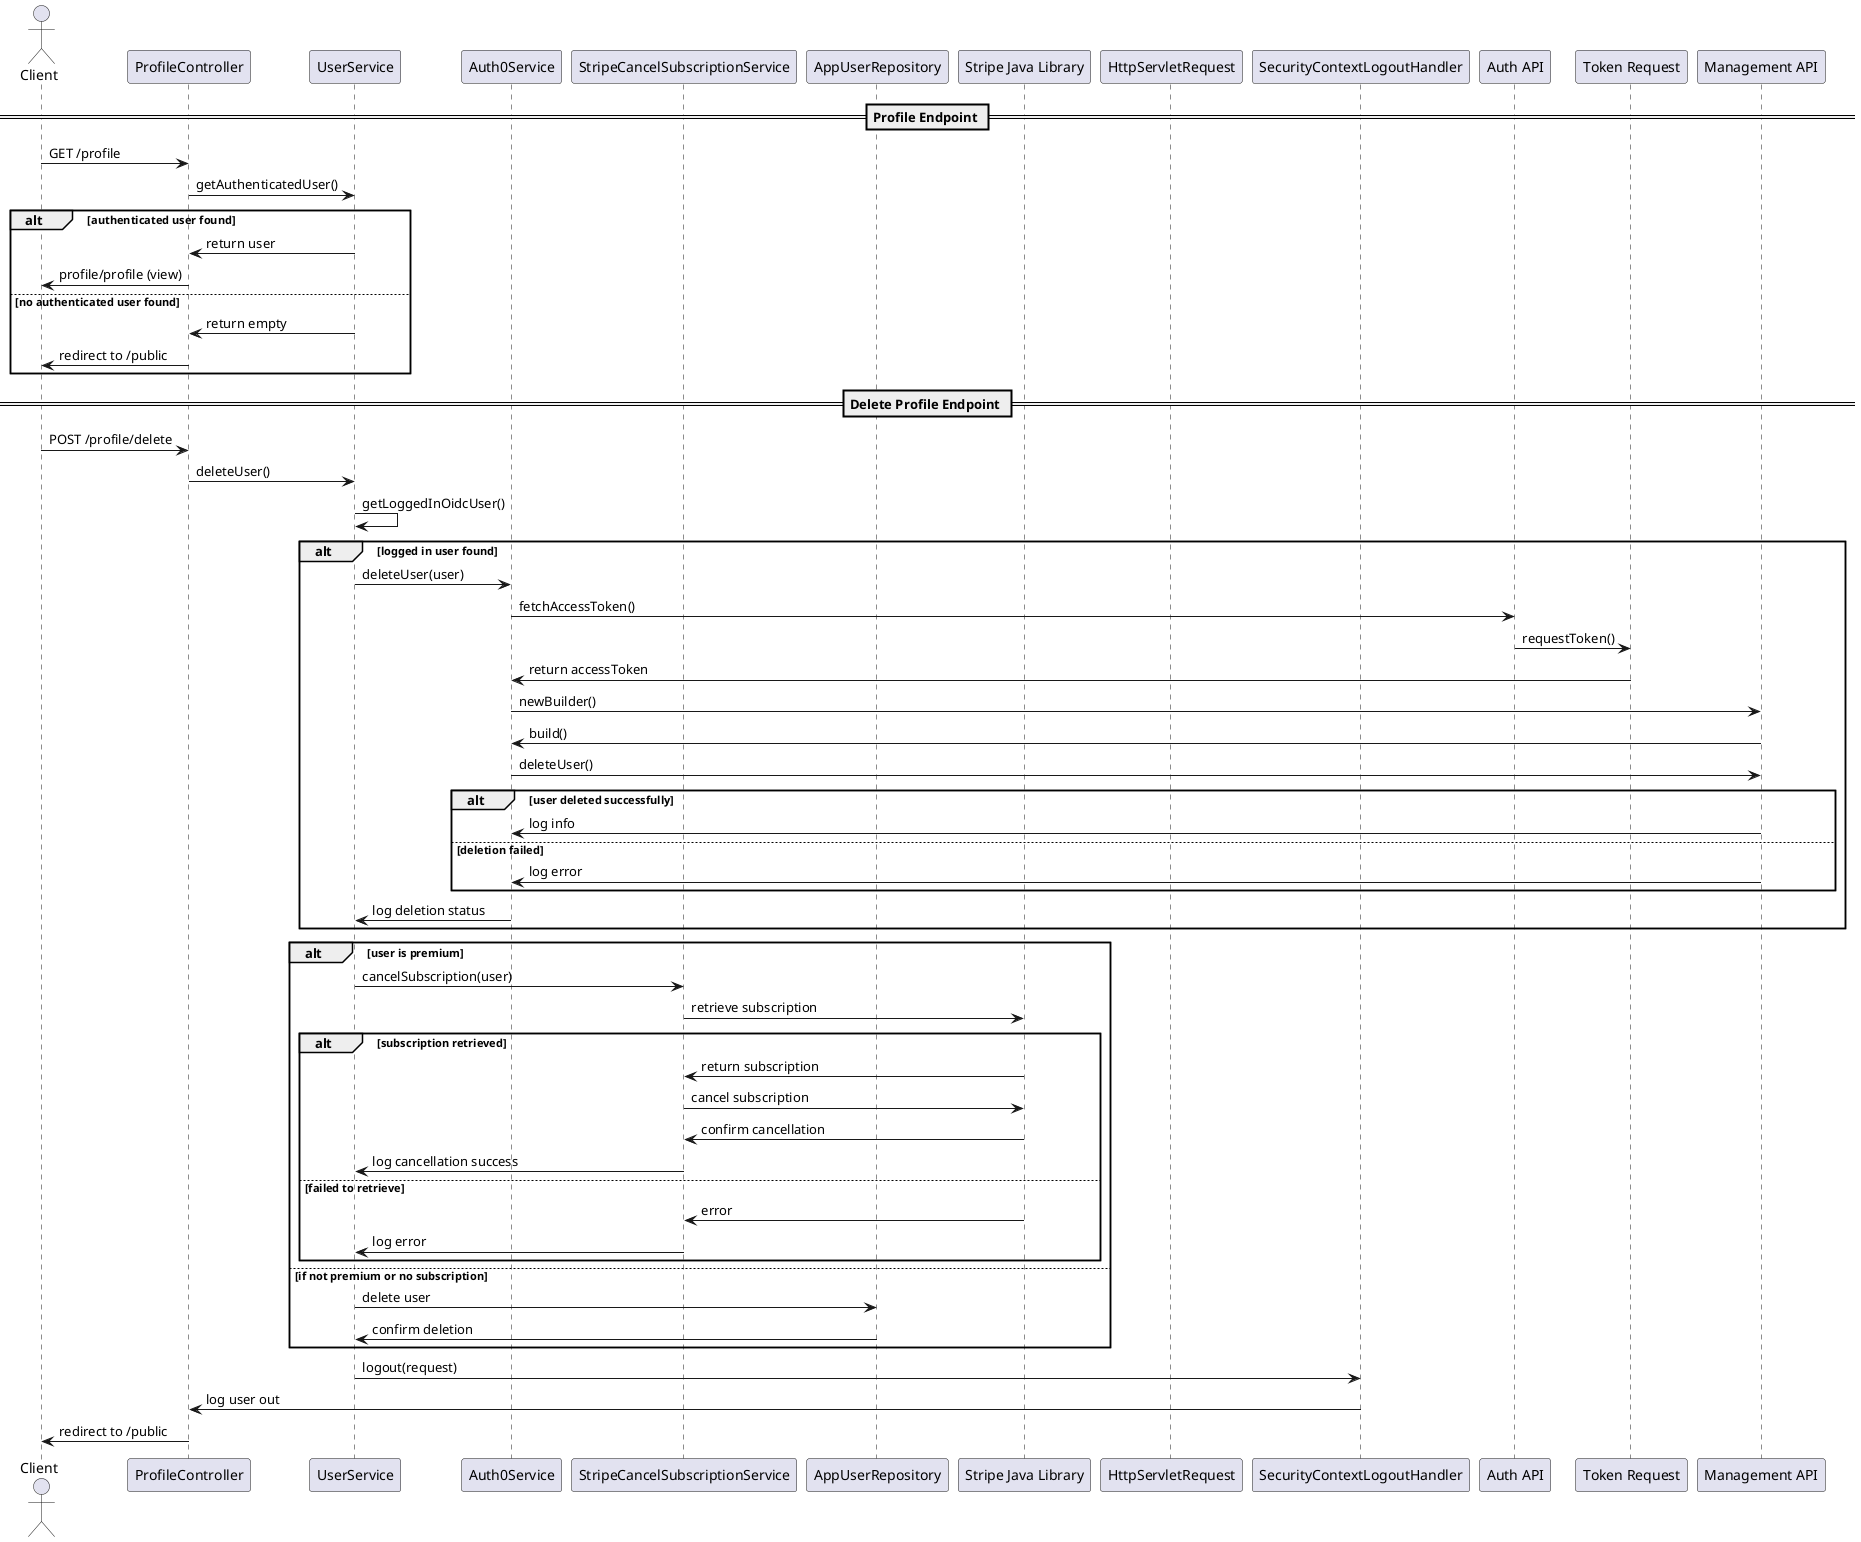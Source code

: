 @startuml
actor Client
participant "ProfileController" as PC
participant "UserService" as US
participant "Auth0Service" as Auth0
participant "StripeCancelSubscriptionService" as SCS
participant "AppUserRepository" as AUR
participant "Stripe Java Library" as Stripe
participant "HttpServletRequest" as Request
participant "SecurityContextLogoutHandler" as LogoutHandler
participant "Auth API" as AuthAPI
participant "Token Request" as TokenReq
participant "Management API" as MgmtAPI

== Profile Endpoint ==
Client -> PC : GET /profile
PC -> US : getAuthenticatedUser()
alt authenticated user found
    US -> PC : return user
    PC -> Client : profile/profile (view)
else no authenticated user found
    US -> PC : return empty
    PC -> Client : redirect to /public
end

== Delete Profile Endpoint ==
Client -> PC : POST /profile/delete
PC -> US : deleteUser()
US -> US : getLoggedInOidcUser()
alt logged in user found
    US -> Auth0 : deleteUser(user)
    Auth0 -> AuthAPI : fetchAccessToken()
    AuthAPI -> TokenReq : requestToken()
    TokenReq -> Auth0 : return accessToken
    Auth0 -> MgmtAPI : newBuilder()
    MgmtAPI -> Auth0 : build()
    Auth0 -> MgmtAPI : deleteUser()
    alt user deleted successfully
        MgmtAPI -> Auth0 : log info
    else deletion failed
        MgmtAPI -> Auth0 : log error
    end
    Auth0 -> US : log deletion status
end
alt user is premium
    US -> SCS : cancelSubscription(user)
    SCS -> Stripe : retrieve subscription
    alt subscription retrieved
        Stripe -> SCS : return subscription
        SCS -> Stripe : cancel subscription
        Stripe -> SCS : confirm cancellation
        SCS -> US : log cancellation success
    else failed to retrieve
        Stripe -> SCS : error
        SCS -> US : log error
    end
else if not premium or no subscription
    US -> AUR : delete user
    AUR -> US : confirm deletion
end
US -> LogoutHandler : logout(request)
LogoutHandler -> PC : log user out
PC -> Client : redirect to /public

@enduml
